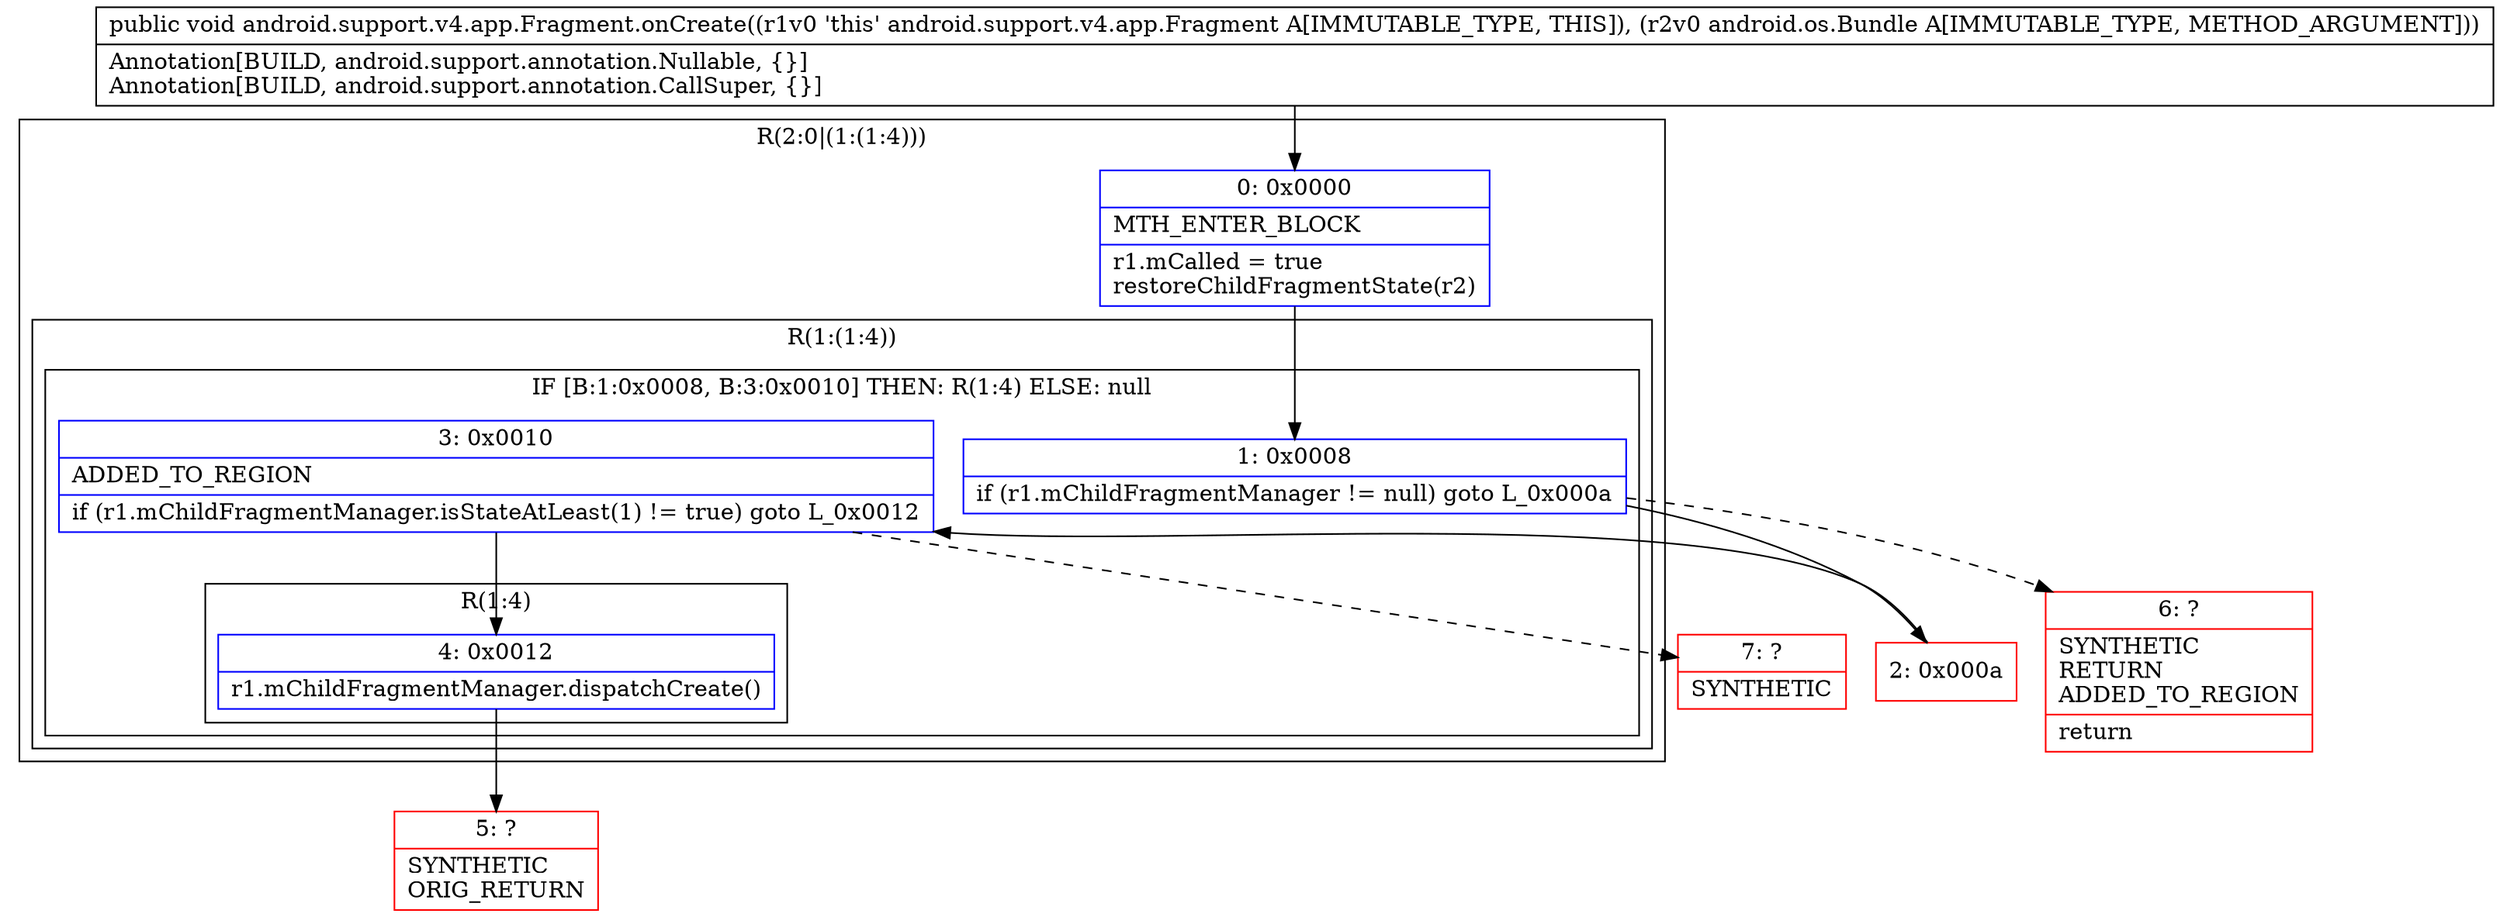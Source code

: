 digraph "CFG forandroid.support.v4.app.Fragment.onCreate(Landroid\/os\/Bundle;)V" {
subgraph cluster_Region_52701158 {
label = "R(2:0|(1:(1:4)))";
node [shape=record,color=blue];
Node_0 [shape=record,label="{0\:\ 0x0000|MTH_ENTER_BLOCK\l|r1.mCalled = true\lrestoreChildFragmentState(r2)\l}"];
subgraph cluster_Region_866274978 {
label = "R(1:(1:4))";
node [shape=record,color=blue];
subgraph cluster_IfRegion_1818446544 {
label = "IF [B:1:0x0008, B:3:0x0010] THEN: R(1:4) ELSE: null";
node [shape=record,color=blue];
Node_1 [shape=record,label="{1\:\ 0x0008|if (r1.mChildFragmentManager != null) goto L_0x000a\l}"];
Node_3 [shape=record,label="{3\:\ 0x0010|ADDED_TO_REGION\l|if (r1.mChildFragmentManager.isStateAtLeast(1) != true) goto L_0x0012\l}"];
subgraph cluster_Region_1418234433 {
label = "R(1:4)";
node [shape=record,color=blue];
Node_4 [shape=record,label="{4\:\ 0x0012|r1.mChildFragmentManager.dispatchCreate()\l}"];
}
}
}
}
Node_2 [shape=record,color=red,label="{2\:\ 0x000a}"];
Node_5 [shape=record,color=red,label="{5\:\ ?|SYNTHETIC\lORIG_RETURN\l}"];
Node_6 [shape=record,color=red,label="{6\:\ ?|SYNTHETIC\lRETURN\lADDED_TO_REGION\l|return\l}"];
Node_7 [shape=record,color=red,label="{7\:\ ?|SYNTHETIC\l}"];
MethodNode[shape=record,label="{public void android.support.v4.app.Fragment.onCreate((r1v0 'this' android.support.v4.app.Fragment A[IMMUTABLE_TYPE, THIS]), (r2v0 android.os.Bundle A[IMMUTABLE_TYPE, METHOD_ARGUMENT]))  | Annotation[BUILD, android.support.annotation.Nullable, \{\}]\lAnnotation[BUILD, android.support.annotation.CallSuper, \{\}]\l}"];
MethodNode -> Node_0;
Node_0 -> Node_1;
Node_1 -> Node_2;
Node_1 -> Node_6[style=dashed];
Node_3 -> Node_4;
Node_3 -> Node_7[style=dashed];
Node_4 -> Node_5;
Node_2 -> Node_3;
}

